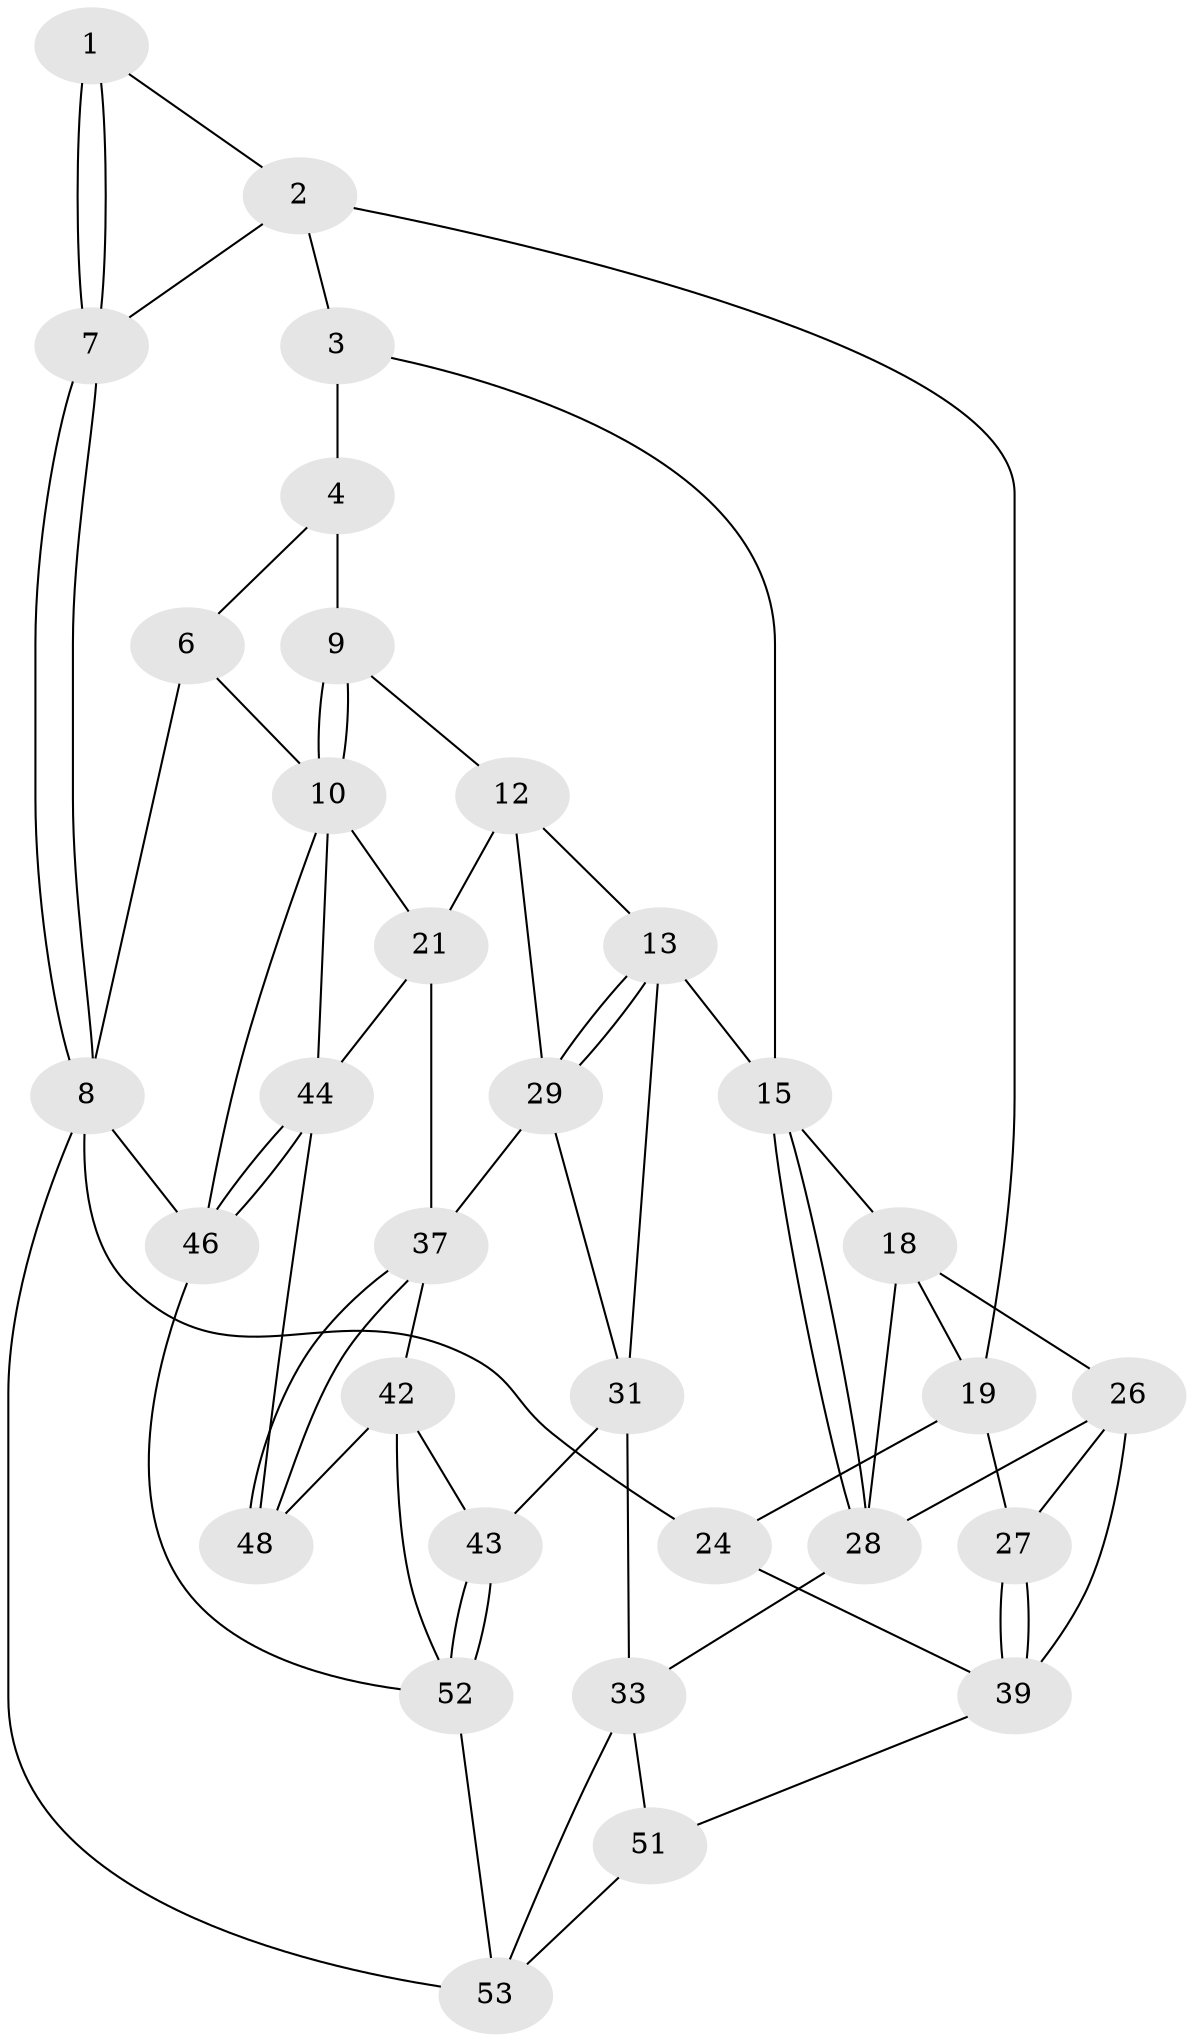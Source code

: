 // original degree distribution, {3: 0.03636363636363636, 4: 0.21818181818181817, 5: 0.5818181818181818, 6: 0.16363636363636364}
// Generated by graph-tools (version 1.1) at 2025/42/03/06/25 10:42:27]
// undirected, 32 vertices, 68 edges
graph export_dot {
graph [start="1"]
  node [color=gray90,style=filled];
  1 [pos="+0.12088621241963884+0.14482204569318827"];
  2 [pos="+0.24125254107448454+0.24917987702319022",super="+17"];
  3 [pos="+0.40498516059685835+0.19679955187837342"];
  4 [pos="+0.4600208050731322+0.13555260590900847",super="+5"];
  6 [pos="+0+0"];
  7 [pos="+0+0.32435841390200965"];
  8 [pos="+0+0.352454867853977",super="+47"];
  9 [pos="+1+0",super="+11"];
  10 [pos="+1+0",super="+20"];
  12 [pos="+0.7373516016209831+0.3524560540155882",super="+22"];
  13 [pos="+0.652906287483532+0.5040722346076328",super="+14"];
  15 [pos="+0.493252442354513+0.5282190110867503",super="+16"];
  18 [pos="+0.38123131998409476+0.5000566819366231",super="+25"];
  19 [pos="+0.1885061514730193+0.41717279897050885",super="+23"];
  21 [pos="+1+0.5437820240045762",super="+36"];
  24 [pos="+0+0.5741531911519923",super="+40"];
  26 [pos="+0.19510398180711735+0.6548551678306",super="+35"];
  27 [pos="+0.16294446674468124+0.6454811899009283"];
  28 [pos="+0.4724535740638673+0.6075549366016442",super="+34"];
  29 [pos="+0.904495862309493+0.6039513425543211",super="+30"];
  31 [pos="+0.6892424730075631+0.6533275335938782",super="+32"];
  33 [pos="+0.49096450939711184+0.8164506040140024",super="+50"];
  37 [pos="+0.8377023284042765+0.8047970457702402",super="+38"];
  39 [pos="+0.055394449404643845+0.9510199423041797",super="+41"];
  42 [pos="+0.7259319993438508+0.8532909158719088",super="+49"];
  43 [pos="+0.5265267594512076+0.8503861249545295"];
  44 [pos="+1+1",super="+45"];
  46 [pos="+1+1"];
  48 [pos="+0.8803852889328709+0.8948743594491644"];
  51 [pos="+0.29391323673015424+0.9376217033271"];
  52 [pos="+0.5376578437965496+1",super="+55"];
  53 [pos="+0.34267739550798615+1",super="+54"];
  1 -- 2;
  1 -- 7;
  1 -- 7;
  2 -- 3;
  2 -- 19;
  2 -- 7;
  3 -- 4;
  3 -- 15;
  4 -- 9 [weight=2];
  4 -- 6;
  6 -- 8;
  6 -- 10;
  7 -- 8;
  7 -- 8;
  8 -- 24 [weight=2];
  8 -- 53;
  8 -- 46;
  9 -- 10;
  9 -- 10;
  9 -- 12;
  10 -- 46;
  10 -- 44;
  10 -- 21;
  12 -- 13;
  12 -- 29;
  12 -- 21;
  13 -- 29;
  13 -- 29;
  13 -- 15;
  13 -- 31;
  15 -- 28;
  15 -- 28;
  15 -- 18;
  18 -- 19;
  18 -- 26;
  18 -- 28;
  19 -- 24;
  19 -- 27;
  21 -- 37;
  21 -- 44;
  24 -- 39;
  26 -- 27;
  26 -- 28;
  26 -- 39;
  27 -- 39;
  27 -- 39;
  28 -- 33;
  29 -- 37;
  29 -- 31;
  31 -- 33;
  31 -- 43;
  33 -- 51;
  33 -- 53;
  37 -- 48;
  37 -- 48;
  37 -- 42;
  39 -- 51;
  42 -- 43;
  42 -- 48;
  42 -- 52;
  43 -- 52;
  43 -- 52;
  44 -- 46;
  44 -- 46;
  44 -- 48;
  46 -- 52;
  51 -- 53;
  52 -- 53;
}
